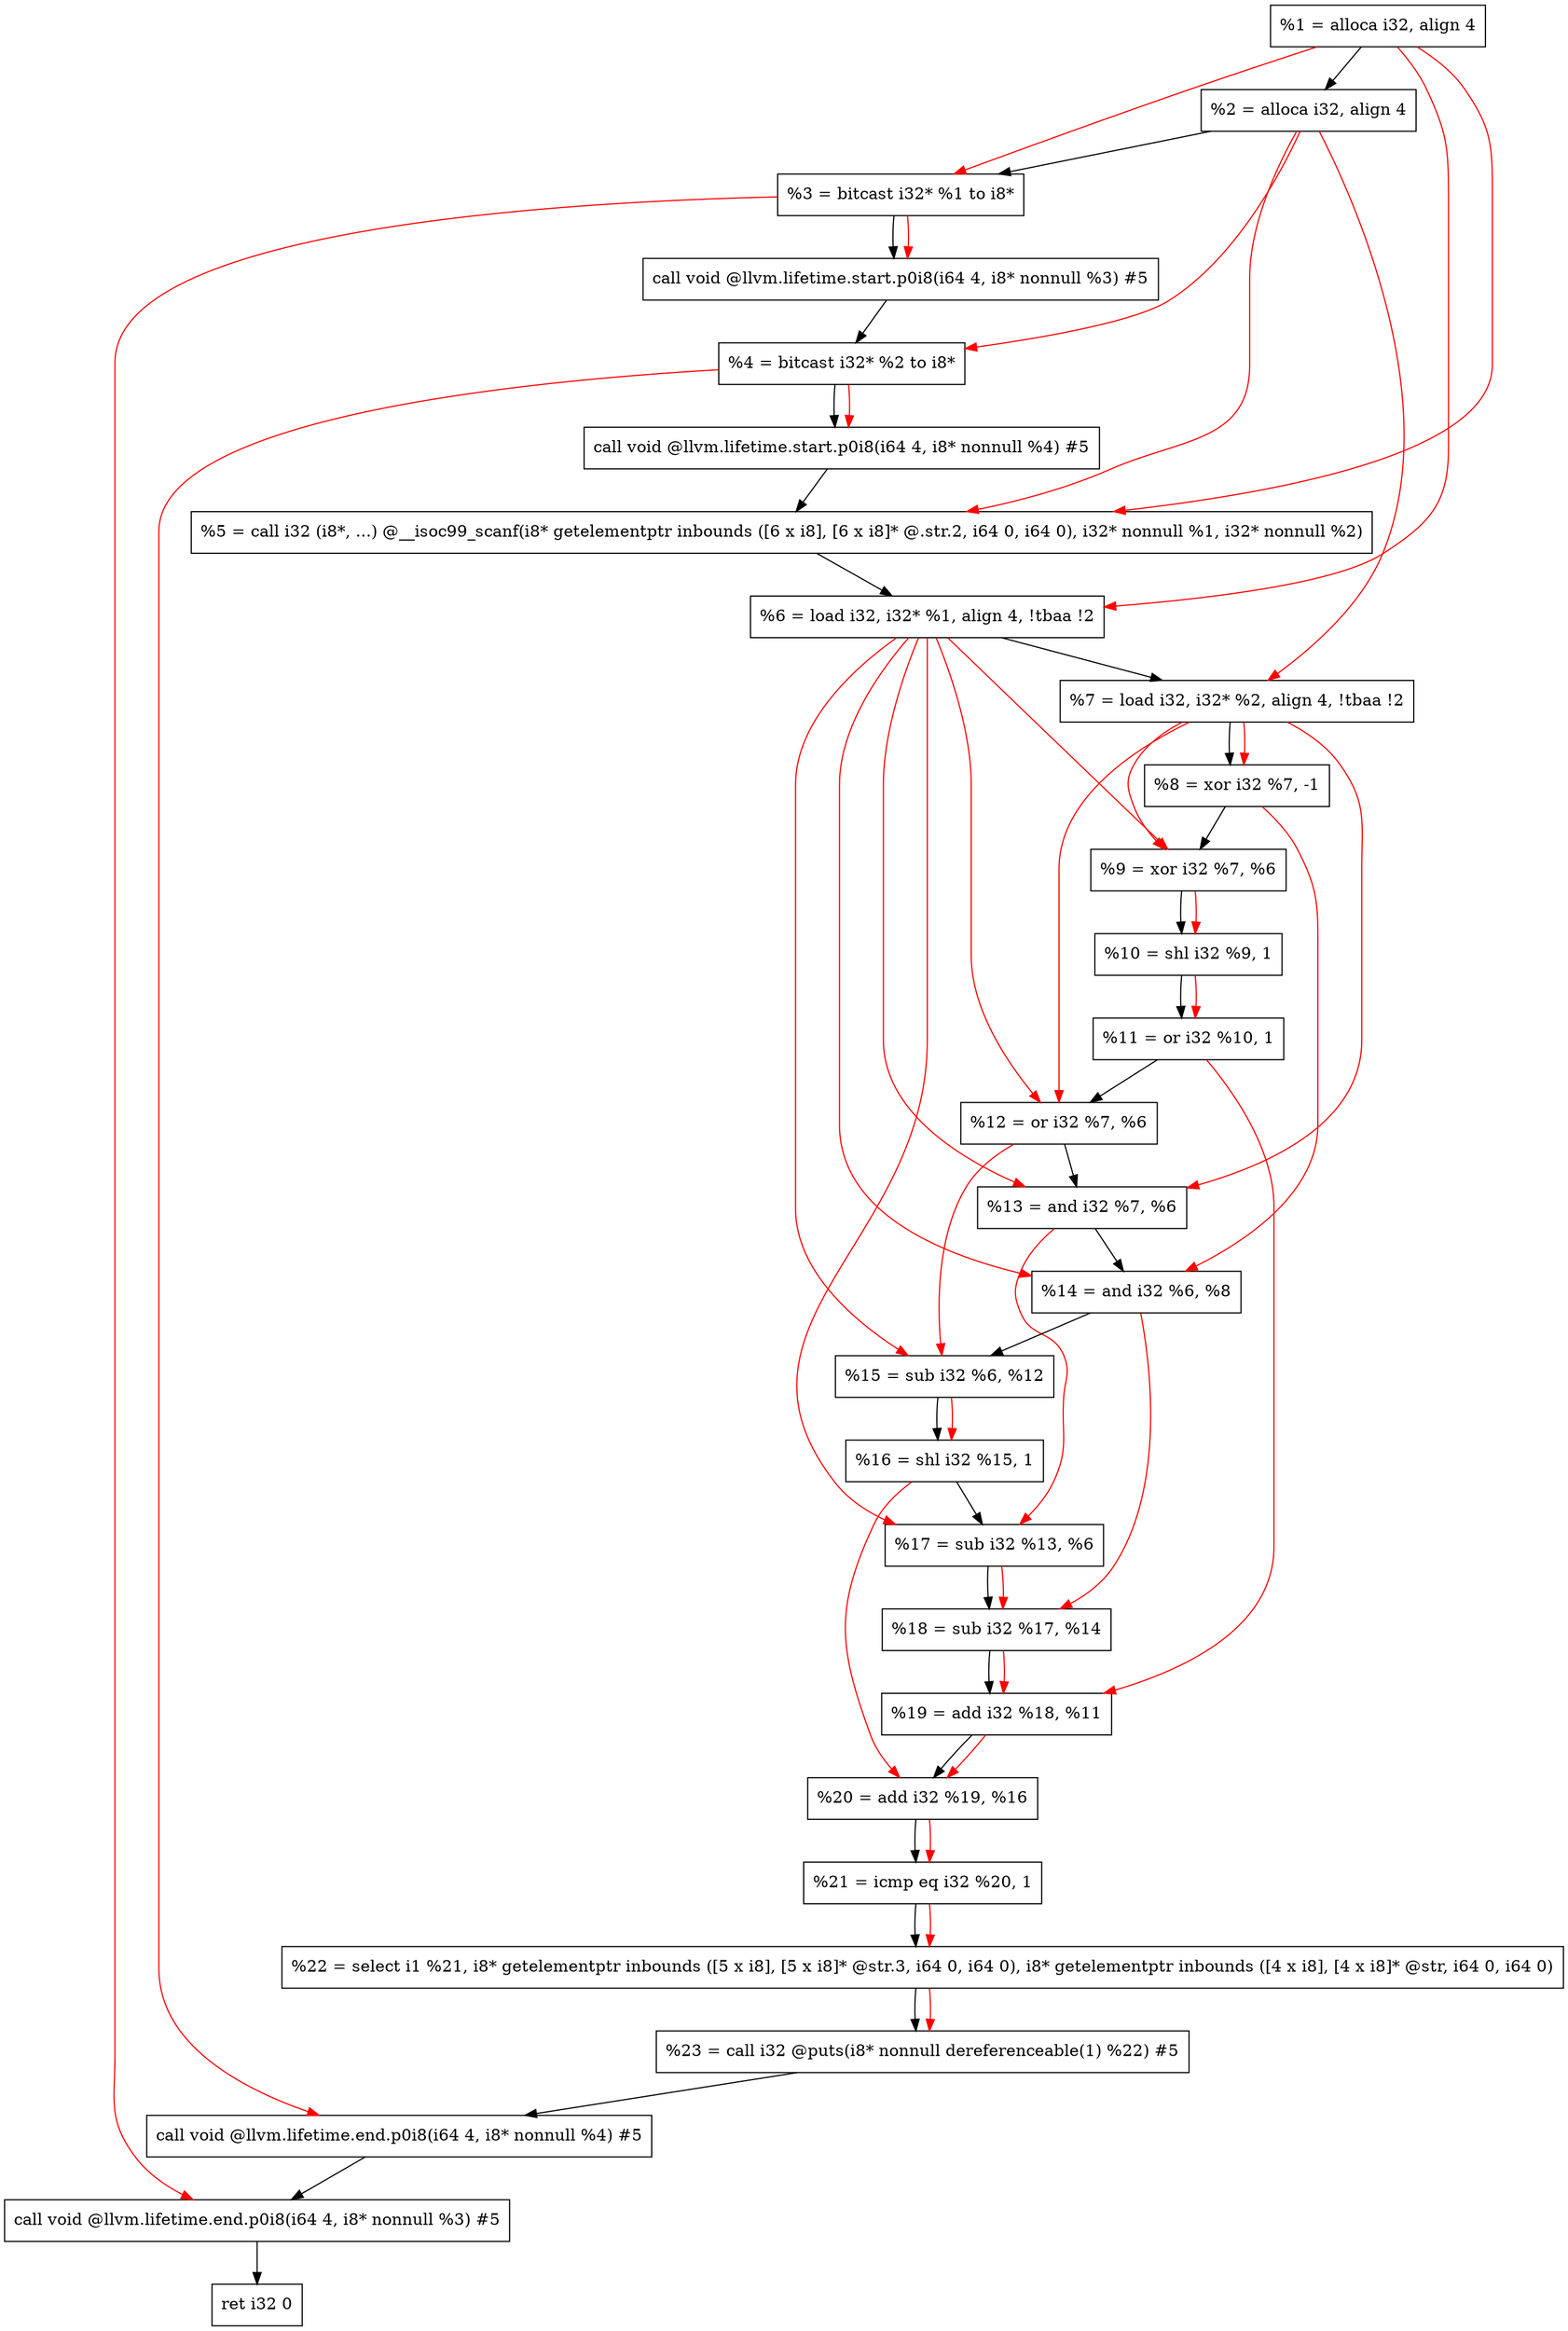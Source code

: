 digraph "DFG for'main' function" {
	Node0xee4658[shape=record, label="  %1 = alloca i32, align 4"];
	Node0xee46d8[shape=record, label="  %2 = alloca i32, align 4"];
	Node0xee4768[shape=record, label="  %3 = bitcast i32* %1 to i8*"];
	Node0xee4bc8[shape=record, label="  call void @llvm.lifetime.start.p0i8(i64 4, i8* nonnull %3) #5"];
	Node0xee4ca8[shape=record, label="  %4 = bitcast i32* %2 to i8*"];
	Node0xee4dc8[shape=record, label="  call void @llvm.lifetime.start.p0i8(i64 4, i8* nonnull %4) #5"];
	Node0xee5000[shape=record, label="  %5 = call i32 (i8*, ...) @__isoc99_scanf(i8* getelementptr inbounds ([6 x i8], [6 x i8]* @.str.2, i64 0, i64 0), i32* nonnull %1, i32* nonnull %2)"];
	Node0xee50b8[shape=record, label="  %6 = load i32, i32* %1, align 4, !tbaa !2"];
	Node0xee6028[shape=record, label="  %7 = load i32, i32* %2, align 4, !tbaa !2"];
	Node0xee66b0[shape=record, label="  %8 = xor i32 %7, -1"];
	Node0xee6720[shape=record, label="  %9 = xor i32 %7, %6"];
	Node0xee6790[shape=record, label="  %10 = shl i32 %9, 1"];
	Node0xee6800[shape=record, label="  %11 = or i32 %10, 1"];
	Node0xee6870[shape=record, label="  %12 = or i32 %7, %6"];
	Node0xee68e0[shape=record, label="  %13 = and i32 %7, %6"];
	Node0xee6950[shape=record, label="  %14 = and i32 %6, %8"];
	Node0xee69c0[shape=record, label="  %15 = sub i32 %6, %12"];
	Node0xee6a30[shape=record, label="  %16 = shl i32 %15, 1"];
	Node0xee6aa0[shape=record, label="  %17 = sub i32 %13, %6"];
	Node0xee6b10[shape=record, label="  %18 = sub i32 %17, %14"];
	Node0xee6b80[shape=record, label="  %19 = add i32 %18, %11"];
	Node0xee6bf0[shape=record, label="  %20 = add i32 %19, %16"];
	Node0xee6c60[shape=record, label="  %21 = icmp eq i32 %20, 1"];
	Node0xe859d8[shape=record, label="  %22 = select i1 %21, i8* getelementptr inbounds ([5 x i8], [5 x i8]* @str.3, i64 0, i64 0), i8* getelementptr inbounds ([4 x i8], [4 x i8]* @str, i64 0, i64 0)"];
	Node0xee6cf0[shape=record, label="  %23 = call i32 @puts(i8* nonnull dereferenceable(1) %22) #5"];
	Node0xee6f48[shape=record, label="  call void @llvm.lifetime.end.p0i8(i64 4, i8* nonnull %4) #5"];
	Node0xee70a8[shape=record, label="  call void @llvm.lifetime.end.p0i8(i64 4, i8* nonnull %3) #5"];
	Node0xee7168[shape=record, label="  ret i32 0"];
	Node0xee4658 -> Node0xee46d8;
	Node0xee46d8 -> Node0xee4768;
	Node0xee4768 -> Node0xee4bc8;
	Node0xee4bc8 -> Node0xee4ca8;
	Node0xee4ca8 -> Node0xee4dc8;
	Node0xee4dc8 -> Node0xee5000;
	Node0xee5000 -> Node0xee50b8;
	Node0xee50b8 -> Node0xee6028;
	Node0xee6028 -> Node0xee66b0;
	Node0xee66b0 -> Node0xee6720;
	Node0xee6720 -> Node0xee6790;
	Node0xee6790 -> Node0xee6800;
	Node0xee6800 -> Node0xee6870;
	Node0xee6870 -> Node0xee68e0;
	Node0xee68e0 -> Node0xee6950;
	Node0xee6950 -> Node0xee69c0;
	Node0xee69c0 -> Node0xee6a30;
	Node0xee6a30 -> Node0xee6aa0;
	Node0xee6aa0 -> Node0xee6b10;
	Node0xee6b10 -> Node0xee6b80;
	Node0xee6b80 -> Node0xee6bf0;
	Node0xee6bf0 -> Node0xee6c60;
	Node0xee6c60 -> Node0xe859d8;
	Node0xe859d8 -> Node0xee6cf0;
	Node0xee6cf0 -> Node0xee6f48;
	Node0xee6f48 -> Node0xee70a8;
	Node0xee70a8 -> Node0xee7168;
edge [color=red]
	Node0xee4658 -> Node0xee4768;
	Node0xee4768 -> Node0xee4bc8;
	Node0xee46d8 -> Node0xee4ca8;
	Node0xee4ca8 -> Node0xee4dc8;
	Node0xee4658 -> Node0xee5000;
	Node0xee46d8 -> Node0xee5000;
	Node0xee4658 -> Node0xee50b8;
	Node0xee46d8 -> Node0xee6028;
	Node0xee6028 -> Node0xee66b0;
	Node0xee6028 -> Node0xee6720;
	Node0xee50b8 -> Node0xee6720;
	Node0xee6720 -> Node0xee6790;
	Node0xee6790 -> Node0xee6800;
	Node0xee6028 -> Node0xee6870;
	Node0xee50b8 -> Node0xee6870;
	Node0xee6028 -> Node0xee68e0;
	Node0xee50b8 -> Node0xee68e0;
	Node0xee50b8 -> Node0xee6950;
	Node0xee66b0 -> Node0xee6950;
	Node0xee50b8 -> Node0xee69c0;
	Node0xee6870 -> Node0xee69c0;
	Node0xee69c0 -> Node0xee6a30;
	Node0xee68e0 -> Node0xee6aa0;
	Node0xee50b8 -> Node0xee6aa0;
	Node0xee6aa0 -> Node0xee6b10;
	Node0xee6950 -> Node0xee6b10;
	Node0xee6b10 -> Node0xee6b80;
	Node0xee6800 -> Node0xee6b80;
	Node0xee6b80 -> Node0xee6bf0;
	Node0xee6a30 -> Node0xee6bf0;
	Node0xee6bf0 -> Node0xee6c60;
	Node0xee6c60 -> Node0xe859d8;
	Node0xe859d8 -> Node0xee6cf0;
	Node0xee4ca8 -> Node0xee6f48;
	Node0xee4768 -> Node0xee70a8;
}
